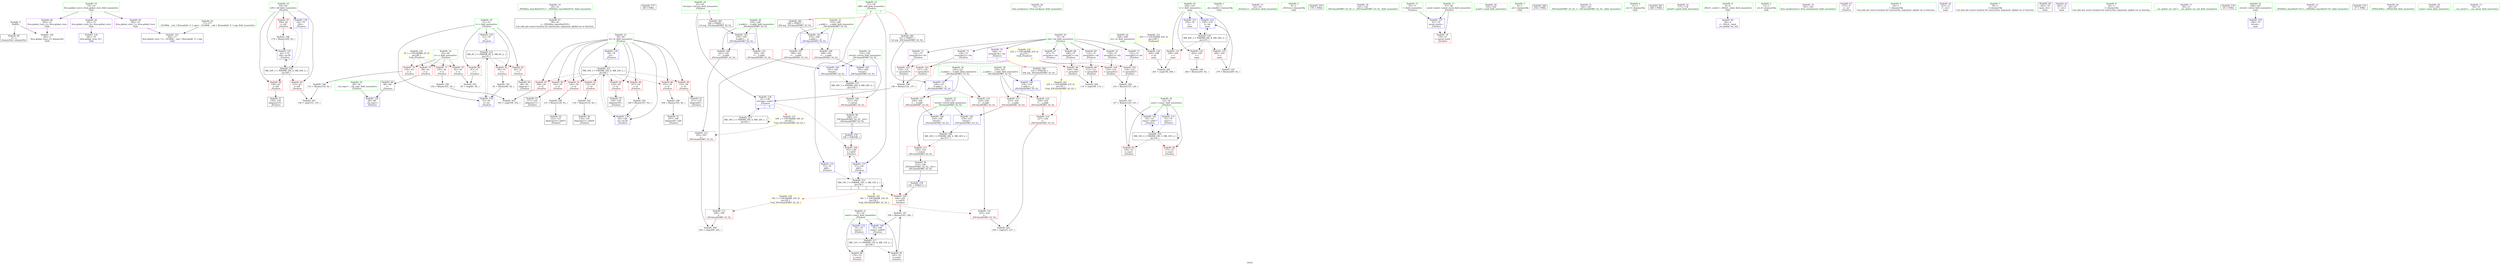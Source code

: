 digraph "SVFG" {
	label="SVFG";

	Node0x55bfd75e0240 [shape=record,color=grey,label="{NodeID: 0\nNullPtr}"];
	Node0x55bfd75e0240 -> Node0x55bfd75fdb10[style=solid];
	Node0x55bfd75e0240 -> Node0x55bfd7603d80[style=solid];
	Node0x55bfd75fe5f0 [shape=record,color=red,label="{NodeID: 97\n169\<--63\n\<--i28\n_Z5solvev\n}"];
	Node0x55bfd75fe5f0 -> Node0x55bfd7601e80[style=solid];
	Node0x55bfd75fa360 [shape=record,color=green,label="{NodeID: 14\n29\<--35\n_ZNSt8ios_base4InitD1Ev\<--_ZNSt8ios_base4InitD1Ev_field_insensitive\n}"];
	Node0x55bfd75fa360 -> Node0x55bfd75fdc10[style=solid];
	Node0x55bfd76248b0 [shape=record,color=black,label="{NodeID: 277\n88 = PHI()\n}"];
	Node0x55bfd7601880 [shape=record,color=grey,label="{NodeID: 194\n155 = Binary(154, 92, )\n}"];
	Node0x55bfd7601880 -> Node0x55bfd7609f90[style=solid];
	Node0x55bfd75fe130 [shape=record,color=red,label="{NodeID: 111\n200\<--199\n\<--\n_ZSt3maxIiERKT_S2_S2_\n}"];
	Node0x55bfd75fe130 -> Node0x55bfd760a110[style=solid];
	Node0x55bfd75fcaf0 [shape=record,color=green,label="{NodeID: 28\n72\<--73\nllvm.stacksave\<--llvm.stacksave_field_insensitive\n}"];
	Node0x55bfd760a110 [shape=record,color=grey,label="{NodeID: 208\n203 = cmp(200, 202, )\n}"];
	Node0x55bfd7603c80 [shape=record,color=blue,label="{NodeID: 125\n282\<--17\nllvm.global_ctors_1\<--_GLOBAL__sub_I_Burunduk1_0_1.cpp\nGlob }"];
	Node0x55bfd75fd770 [shape=record,color=green,label="{NodeID: 42\n248\<--249\ntn\<--tn_field_insensitive\nmain\n}"];
	Node0x55bfd75fd770 -> Node0x55bfd7603870[style=solid];
	Node0x55bfd7604840 [shape=record,color=blue,label="{NodeID: 139\n63\<--79\ni28\<--\n_Z5solvev\n}"];
	Node0x55bfd7604840 -> Node0x55bfd7613be0[style=dashed];
	Node0x55bfd75ff3b0 [shape=record,color=black,label="{NodeID: 56\n135\<--134\nidxprom21\<--add20\n_Z5solvev\n}"];
	Node0x55bfd7616ea0 [shape=record,color=yellow,style=double,label="{NodeID: 236\n14V_1 = ENCHI(MR_14V_0)\npts\{58 \}\nFun[_ZSt3maxIiERKT_S2_S2_]}"];
	Node0x55bfd7616ea0 -> Node0x55bfd75fe130[style=dashed];
	Node0x55bfd75fffa0 [shape=record,color=purple,label="{NodeID: 70\n118\<--75\narrayidx12\<--vla\n_Z5solvev\n}"];
	Node0x55bfd75fffa0 -> Node0x55bfd75fe860[style=solid];
	Node0x55bfd7600b00 [shape=record,color=red,label="{NodeID: 84\n173\<--53\n\<--sum1\n_Z5solvev\n}"];
	Node0x55bfd75ee1b0 [shape=record,color=green,label="{NodeID: 1\n7\<--1\n__dso_handle\<--dummyObj\nGlob }"];
	Node0x55bfd75fe6c0 [shape=record,color=red,label="{NodeID: 98\n109\<--108\n\<--arrayidx7\n_Z5solvev\n}"];
	Node0x55bfd75fe6c0 -> Node0x55bfd7609b10[style=solid];
	Node0x55bfd75fc130 [shape=record,color=green,label="{NodeID: 15\n42\<--43\n_Z5solvev\<--_Z5solvev_field_insensitive\n}"];
	Node0x55bfd7624980 [shape=record,color=black,label="{NodeID: 278\n140 = PHI(188, )\n}"];
	Node0x55bfd7624980 -> Node0x55bfd75feba0[style=solid];
	Node0x55bfd7601a00 [shape=record,color=grey,label="{NodeID: 195\n270 = Binary(269, 92, )\n}"];
	Node0x55bfd7601a00 -> Node0x55bfd76052d0[style=solid];
	Node0x55bfd75fe200 [shape=record,color=red,label="{NodeID: 112\n202\<--201\n\<--\n_ZSt3maxIiERKT_S2_S2_\n}"];
	Node0x55bfd75fe200 -> Node0x55bfd760a110[style=solid];
	Node0x55bfd75fcbf0 [shape=record,color=green,label="{NodeID: 29\n75\<--76\nvla\<--vla_field_insensitive\n_Z5solvev\n}"];
	Node0x55bfd75fcbf0 -> Node0x55bfd75ffd30[style=solid];
	Node0x55bfd75fcbf0 -> Node0x55bfd75ffe00[style=solid];
	Node0x55bfd75fcbf0 -> Node0x55bfd75ffed0[style=solid];
	Node0x55bfd75fcbf0 -> Node0x55bfd75fffa0[style=solid];
	Node0x55bfd75fcbf0 -> Node0x55bfd7600070[style=solid];
	Node0x55bfd75fcbf0 -> Node0x55bfd7600140[style=solid];
	Node0x55bfd75fcbf0 -> Node0x55bfd7600210[style=solid];
	Node0x55bfd75fcbf0 -> Node0x55bfd76002e0[style=solid];
	Node0x55bfd7610ee0 [shape=record,color=black,label="{NodeID: 209\nMR_34V_3 = PHI(MR_34V_4, MR_34V_2, )\npts\{217 \}\n}"];
	Node0x55bfd7610ee0 -> Node0x55bfd75fe2d0[style=dashed];
	Node0x55bfd7603d80 [shape=record,color=blue, style = dotted,label="{NodeID: 126\n283\<--3\nllvm.global_ctors_2\<--dummyVal\nGlob }"];
	Node0x55bfd75fd840 [shape=record,color=green,label="{NodeID: 43\n250\<--251\nt\<--t_field_insensitive\nmain\n}"];
	Node0x55bfd75fd840 -> Node0x55bfd7603940[style=solid];
	Node0x55bfd75fd840 -> Node0x55bfd7603a10[style=solid];
	Node0x55bfd75fd840 -> Node0x55bfd7603ae0[style=solid];
	Node0x55bfd75fd840 -> Node0x55bfd7605200[style=solid];
	Node0x55bfd75fd840 -> Node0x55bfd76052d0[style=solid];
	Node0x55bfd7615b00 [shape=record,color=yellow,style=double,label="{NodeID: 223\n42V_1 = ENCHI(MR_42V_0)\npts\{249 \}\nFun[main]}"];
	Node0x55bfd7615b00 -> Node0x55bfd7603870[style=dashed];
	Node0x55bfd7604910 [shape=record,color=blue,label="{NodeID: 140\n55\<--166\nsum2\<--add36\n_Z5solvev\n}"];
	Node0x55bfd7604910 -> Node0x55bfd76136e0[style=dashed];
	Node0x55bfd75ff480 [shape=record,color=black,label="{NodeID: 57\n159\<--158\nidxprom33\<--\n_Z5solvev\n}"];
	Node0x55bfd7616fb0 [shape=record,color=yellow,style=double,label="{NodeID: 237\n18V_1 = ENCHI(MR_18V_0)\npts\{62 \}\nFun[_ZSt3maxIiERKT_S2_S2_]}"];
	Node0x55bfd7616fb0 -> Node0x55bfd75fe200[style=dashed];
	Node0x55bfd7600070 [shape=record,color=purple,label="{NodeID: 71\n123\<--75\narrayidx15\<--vla\n_Z5solvev\n}"];
	Node0x55bfd7600070 -> Node0x55bfd75fe930[style=solid];
	Node0x55bfd7600bd0 [shape=record,color=red,label="{NodeID: 85\n165\<--55\n\<--sum2\n_Z5solvev\n}"];
	Node0x55bfd7600bd0 -> Node0x55bfd7601d00[style=solid];
	Node0x55bfd75ee240 [shape=record,color=green,label="{NodeID: 2\n8\<--1\n_ZSt3cin\<--dummyObj\nGlob }"];
	Node0x55bfd75fe790 [shape=record,color=red,label="{NodeID: 99\n113\<--112\n\<--arrayidx9\n_Z5solvev\n}"];
	Node0x55bfd75fe790 -> Node0x55bfd7609b10[style=solid];
	Node0x55bfd75fc1c0 [shape=record,color=green,label="{NodeID: 16\n45\<--46\nn\<--n_field_insensitive\n_Z5solvev\n}"];
	Node0x55bfd75fc1c0 -> Node0x55bfd76003b0[style=solid];
	Node0x55bfd75fc1c0 -> Node0x55bfd7600480[style=solid];
	Node0x55bfd75fc1c0 -> Node0x55bfd7600550[style=solid];
	Node0x55bfd75fc1c0 -> Node0x55bfd7600620[style=solid];
	Node0x55bfd7624ab0 [shape=record,color=black,label="{NodeID: 279\n176 = PHI()\n}"];
	Node0x55bfd7601b80 [shape=record,color=grey,label="{NodeID: 196\n138 = Binary(132, 137, )\n}"];
	Node0x55bfd7601b80 -> Node0x55bfd76045d0[style=solid];
	Node0x55bfd75fe2d0 [shape=record,color=red,label="{NodeID: 113\n236\<--216\n\<--retval\n_ZSt3minIiERKT_S2_S2_\n}"];
	Node0x55bfd75fe2d0 -> Node0x55bfd75ff620[style=solid];
	Node0x55bfd75fccc0 [shape=record,color=green,label="{NodeID: 30\n141\<--142\n_ZSt3maxIiERKT_S2_S2_\<--_ZSt3maxIiERKT_S2_S2__field_insensitive\n}"];
	Node0x55bfd76113e0 [shape=record,color=black,label="{NodeID: 210\nMR_10V_3 = PHI(MR_10V_5, MR_10V_2, )\npts\{54 \}\n}"];
	Node0x55bfd76113e0 -> Node0x55bfd7600a30[style=dashed];
	Node0x55bfd76113e0 -> Node0x55bfd7600b00[style=dashed];
	Node0x55bfd76113e0 -> Node0x55bfd7604500[style=dashed];
	Node0x55bfd76113e0 -> Node0x55bfd76113e0[style=dashed];
	Node0x55bfd7603e80 [shape=record,color=blue,label="{NodeID: 127\n47\<--70\nsaved_stack\<--\n_Z5solvev\n}"];
	Node0x55bfd7603e80 -> Node0x55bfd76006f0[style=dashed];
	Node0x55bfd75fd910 [shape=record,color=green,label="{NodeID: 44\n255\<--256\nscanf\<--scanf_field_insensitive\n}"];
	Node0x55bfd76049e0 [shape=record,color=blue,label="{NodeID: 141\n63\<--170\ni28\<--inc38\n_Z5solvev\n}"];
	Node0x55bfd76049e0 -> Node0x55bfd7613be0[style=dashed];
	Node0x55bfd75ff550 [shape=record,color=black,label="{NodeID: 58\n188\<--211\n_ZSt3maxIiERKT_S2_S2__ret\<--\n_ZSt3maxIiERKT_S2_S2_\n|{<s0>6}}"];
	Node0x55bfd75ff550:s0 -> Node0x55bfd7624980[style=solid,color=blue];
	Node0x55bfd7600140 [shape=record,color=purple,label="{NodeID: 72\n131\<--75\narrayidx19\<--vla\n_Z5solvev\n}"];
	Node0x55bfd7600140 -> Node0x55bfd75fea00[style=solid];
	Node0x55bfd7600ca0 [shape=record,color=red,label="{NodeID: 86\n174\<--55\n\<--sum2\n_Z5solvev\n}"];
	Node0x55bfd75f9c00 [shape=record,color=green,label="{NodeID: 3\n9\<--1\n.str\<--dummyObj\nGlob }"];
	Node0x55bfd75fe860 [shape=record,color=red,label="{NodeID: 100\n119\<--118\n\<--arrayidx12\n_Z5solvev\n}"];
	Node0x55bfd75fe860 -> Node0x55bfd7602180[style=solid];
	Node0x55bfd75fc250 [shape=record,color=green,label="{NodeID: 17\n47\<--48\nsaved_stack\<--saved_stack_field_insensitive\n_Z5solvev\n}"];
	Node0x55bfd75fc250 -> Node0x55bfd76006f0[style=solid];
	Node0x55bfd75fc250 -> Node0x55bfd7603e80[style=solid];
	Node0x55bfd7624b80 [shape=record,color=black,label="{NodeID: 280\n254 = PHI()\n}"];
	Node0x55bfd7601d00 [shape=record,color=grey,label="{NodeID: 197\n166 = Binary(165, 164, )\n}"];
	Node0x55bfd7601d00 -> Node0x55bfd7604910[style=solid];
	Node0x55bfd75fe3a0 [shape=record,color=red,label="{NodeID: 114\n226\<--218\n\<--__a.addr\n_ZSt3minIiERKT_S2_S2_\n}"];
	Node0x55bfd75fe3a0 -> Node0x55bfd76037a0[style=solid];
	Node0x55bfd75fcdc0 [shape=record,color=green,label="{NodeID: 31\n162\<--163\n_ZSt3minIiERKT_S2_S2_\<--_ZSt3minIiERKT_S2_S2__field_insensitive\n}"];
	Node0x55bfd76118e0 [shape=record,color=black,label="{NodeID: 211\nMR_14V_3 = PHI(MR_14V_5, MR_14V_2, )\npts\{58 \}\n|{|<s4>6|<s5>7}}"];
	Node0x55bfd76118e0 -> Node0x55bfd75feba0[style=dashed];
	Node0x55bfd76118e0 -> Node0x55bfd75fec70[style=dashed];
	Node0x55bfd76118e0 -> Node0x55bfd76046a0[style=dashed];
	Node0x55bfd76118e0 -> Node0x55bfd76118e0[style=dashed];
	Node0x55bfd76118e0:s4 -> Node0x55bfd7616ea0[style=dashed,color=red];
	Node0x55bfd76118e0:s5 -> Node0x55bfd7617330[style=dashed,color=red];
	Node0x55bfd7603f50 [shape=record,color=blue,label="{NodeID: 128\n49\<--69\n__vla_expr\<--\n_Z5solvev\n}"];
	Node0x55bfd75fda10 [shape=record,color=green,label="{NodeID: 45\n17\<--277\n_GLOBAL__sub_I_Burunduk1_0_1.cpp\<--_GLOBAL__sub_I_Burunduk1_0_1.cpp_field_insensitive\n}"];
	Node0x55bfd75fda10 -> Node0x55bfd7603c80[style=solid];
	Node0x55bfd7615cc0 [shape=record,color=yellow,style=double,label="{NodeID: 225\n2V_1 = ENCHI(MR_2V_0)\npts\{46 \}\nFun[_Z5solvev]}"];
	Node0x55bfd7615cc0 -> Node0x55bfd76003b0[style=dashed];
	Node0x55bfd7615cc0 -> Node0x55bfd7600480[style=dashed];
	Node0x55bfd7615cc0 -> Node0x55bfd7600550[style=dashed];
	Node0x55bfd7615cc0 -> Node0x55bfd7600620[style=dashed];
	Node0x55bfd7604ab0 [shape=record,color=blue,label="{NodeID: 142\n193\<--189\n__a.addr\<--__a\n_ZSt3maxIiERKT_S2_S2_\n}"];
	Node0x55bfd7604ab0 -> Node0x55bfd75fddf0[style=dashed];
	Node0x55bfd7604ab0 -> Node0x55bfd75fdec0[style=dashed];
	Node0x55bfd75ff620 [shape=record,color=black,label="{NodeID: 59\n213\<--236\n_ZSt3minIiERKT_S2_S2__ret\<--\n_ZSt3minIiERKT_S2_S2_\n|{<s0>7}}"];
	Node0x55bfd75ff620:s0 -> Node0x55bfd76246c0[style=solid,color=blue];
	Node0x55bfd7600210 [shape=record,color=purple,label="{NodeID: 73\n136\<--75\narrayidx22\<--vla\n_Z5solvev\n}"];
	Node0x55bfd7600210 -> Node0x55bfd75fead0[style=solid];
	Node0x55bfd7600d70 [shape=record,color=red,label="{NodeID: 87\n100\<--59\n\<--i2\n_Z5solvev\n}"];
	Node0x55bfd7600d70 -> Node0x55bfd7609850[style=solid];
	Node0x55bfd75f9c90 [shape=record,color=green,label="{NodeID: 4\n11\<--1\n.str.1\<--dummyObj\nGlob }"];
	Node0x55bfd75fe930 [shape=record,color=red,label="{NodeID: 101\n124\<--123\n\<--arrayidx15\n_Z5solvev\n}"];
	Node0x55bfd75fe930 -> Node0x55bfd7602180[style=solid];
	Node0x55bfd75fc2e0 [shape=record,color=green,label="{NodeID: 18\n49\<--50\n__vla_expr\<--__vla_expr_field_insensitive\n_Z5solvev\n}"];
	Node0x55bfd75fc2e0 -> Node0x55bfd7603f50[style=solid];
	Node0x55bfd7624c50 [shape=record,color=black,label="{NodeID: 281\n266 = PHI()\n}"];
	Node0x55bfd7601e80 [shape=record,color=grey,label="{NodeID: 198\n170 = Binary(169, 92, )\n}"];
	Node0x55bfd7601e80 -> Node0x55bfd76049e0[style=solid];
	Node0x55bfd76034e0 [shape=record,color=red,label="{NodeID: 115\n233\<--218\n\<--__a.addr\n_ZSt3minIiERKT_S2_S2_\n}"];
	Node0x55bfd76034e0 -> Node0x55bfd7605060[style=solid];
	Node0x55bfd75fcec0 [shape=record,color=green,label="{NodeID: 32\n177\<--178\nprintf\<--printf_field_insensitive\n}"];
	Node0x55bfd7611de0 [shape=record,color=black,label="{NodeID: 212\nMR_16V_3 = PHI(MR_16V_4, MR_16V_2, )\npts\{60 \}\n}"];
	Node0x55bfd7611de0 -> Node0x55bfd7600d70[style=dashed];
	Node0x55bfd7611de0 -> Node0x55bfd7600e40[style=dashed];
	Node0x55bfd7611de0 -> Node0x55bfd7600f10[style=dashed];
	Node0x55bfd7611de0 -> Node0x55bfd7600fe0[style=dashed];
	Node0x55bfd7611de0 -> Node0x55bfd76010b0[style=dashed];
	Node0x55bfd7611de0 -> Node0x55bfd7601180[style=dashed];
	Node0x55bfd7611de0 -> Node0x55bfd7601250[style=dashed];
	Node0x55bfd7611de0 -> Node0x55bfd7601320[style=dashed];
	Node0x55bfd7611de0 -> Node0x55bfd7604770[style=dashed];
	Node0x55bfd7604020 [shape=record,color=blue,label="{NodeID: 129\n51\<--79\ni\<--\n_Z5solvev\n}"];
	Node0x55bfd7604020 -> Node0x55bfd76127e0[style=dashed];
	Node0x55bfd75fdb10 [shape=record,color=black,label="{NodeID: 46\n2\<--3\ndummyVal\<--dummyVal\n}"];
	Node0x55bfd7604b80 [shape=record,color=blue,label="{NodeID: 143\n195\<--190\n__b.addr\<--__b\n_ZSt3maxIiERKT_S2_S2_\n}"];
	Node0x55bfd7604b80 -> Node0x55bfd75fdf90[style=dashed];
	Node0x55bfd7604b80 -> Node0x55bfd75fe060[style=dashed];
	Node0x55bfd75ff6f0 [shape=record,color=purple,label="{NodeID: 60\n26\<--4\n\<--_ZStL8__ioinit\n__cxx_global_var_init\n}"];
	Node0x55bfd76002e0 [shape=record,color=purple,label="{NodeID: 74\n160\<--75\narrayidx34\<--vla\n_Z5solvev\n|{<s0>7}}"];
	Node0x55bfd76002e0:s0 -> Node0x55bfd7625030[style=solid,color=red];
	Node0x55bfd7600e40 [shape=record,color=red,label="{NodeID: 88\n105\<--59\n\<--i2\n_Z5solvev\n}"];
	Node0x55bfd7600e40 -> Node0x55bfd7607480[style=solid];
	Node0x55bfd75f9d20 [shape=record,color=green,label="{NodeID: 5\n13\<--1\n.str.2\<--dummyObj\nGlob }"];
	Node0x55bfd75fea00 [shape=record,color=red,label="{NodeID: 102\n132\<--131\n\<--arrayidx19\n_Z5solvev\n}"];
	Node0x55bfd75fea00 -> Node0x55bfd7601b80[style=solid];
	Node0x55bfd75fc370 [shape=record,color=green,label="{NodeID: 19\n51\<--52\ni\<--i_field_insensitive\n_Z5solvev\n}"];
	Node0x55bfd75fc370 -> Node0x55bfd76007c0[style=solid];
	Node0x55bfd75fc370 -> Node0x55bfd7600890[style=solid];
	Node0x55bfd75fc370 -> Node0x55bfd7600960[style=solid];
	Node0x55bfd75fc370 -> Node0x55bfd7604020[style=solid];
	Node0x55bfd75fc370 -> Node0x55bfd76040f0[style=solid];
	Node0x55bfd7624d20 [shape=record,color=black,label="{NodeID: 282\n189 = PHI(57, )\n0th arg _ZSt3maxIiERKT_S2_S2_ }"];
	Node0x55bfd7624d20 -> Node0x55bfd7604ab0[style=solid];
	Node0x55bfd7602000 [shape=record,color=grey,label="{NodeID: 199\n264 = Binary(263, 92, )\n}"];
	Node0x55bfd7603570 [shape=record,color=red,label="{NodeID: 116\n224\<--220\n\<--__b.addr\n_ZSt3minIiERKT_S2_S2_\n}"];
	Node0x55bfd7603570 -> Node0x55bfd76036d0[style=solid];
	Node0x55bfd75fcfc0 [shape=record,color=green,label="{NodeID: 33\n181\<--182\nllvm.stackrestore\<--llvm.stackrestore_field_insensitive\n}"];
	Node0x55bfd76122e0 [shape=record,color=black,label="{NodeID: 213\nMR_18V_2 = PHI(MR_18V_4, MR_18V_1, )\npts\{62 \}\n}"];
	Node0x55bfd76122e0 -> Node0x55bfd76045d0[style=dashed];
	Node0x55bfd76122e0 -> Node0x55bfd76122e0[style=dashed];
	Node0x55bfd76040f0 [shape=record,color=blue,label="{NodeID: 130\n51\<--91\ni\<--inc\n_Z5solvev\n}"];
	Node0x55bfd76040f0 -> Node0x55bfd76127e0[style=dashed];
	Node0x55bfd75fdc10 [shape=record,color=black,label="{NodeID: 47\n28\<--29\n\<--_ZNSt8ios_base4InitD1Ev\nCan only get source location for instruction, argument, global var or function.}"];
	Node0x55bfd7604c50 [shape=record,color=blue,label="{NodeID: 144\n191\<--205\nretval\<--\n_ZSt3maxIiERKT_S2_S2_\n}"];
	Node0x55bfd7604c50 -> Node0x55bfd7612ce0[style=dashed];
	Node0x55bfd75ff7c0 [shape=record,color=purple,label="{NodeID: 61\n175\<--9\n\<--.str\n_Z5solvev\n}"];
	Node0x55bfd7617330 [shape=record,color=yellow,style=double,label="{NodeID: 241\n14V_1 = ENCHI(MR_14V_0)\npts\{58 \}\nFun[_ZSt3minIiERKT_S2_S2_]}"];
	Node0x55bfd7617330 -> Node0x55bfd76036d0[style=dashed];
	Node0x55bfd76003b0 [shape=record,color=red,label="{NodeID: 75\n68\<--45\n\<--n\n_Z5solvev\n}"];
	Node0x55bfd76003b0 -> Node0x55bfd75fed30[style=solid];
	Node0x55bfd7600f10 [shape=record,color=red,label="{NodeID: 89\n110\<--59\n\<--i2\n_Z5solvev\n}"];
	Node0x55bfd7600f10 -> Node0x55bfd75ff070[style=solid];
	Node0x55bfd75f9db0 [shape=record,color=green,label="{NodeID: 6\n16\<--1\n\<--dummyObj\nCan only get source location for instruction, argument, global var or function.}"];
	Node0x55bfd75fead0 [shape=record,color=red,label="{NodeID: 103\n137\<--136\n\<--arrayidx22\n_Z5solvev\n}"];
	Node0x55bfd75fead0 -> Node0x55bfd7601b80[style=solid];
	Node0x55bfd75fc440 [shape=record,color=green,label="{NodeID: 20\n53\<--54\nsum1\<--sum1_field_insensitive\n_Z5solvev\n}"];
	Node0x55bfd75fc440 -> Node0x55bfd7600a30[style=solid];
	Node0x55bfd75fc440 -> Node0x55bfd7600b00[style=solid];
	Node0x55bfd75fc440 -> Node0x55bfd76041c0[style=solid];
	Node0x55bfd75fc440 -> Node0x55bfd7604500[style=solid];
	Node0x55bfd7624ef0 [shape=record,color=black,label="{NodeID: 283\n190 = PHI(61, )\n1st arg _ZSt3maxIiERKT_S2_S2_ }"];
	Node0x55bfd7624ef0 -> Node0x55bfd7604b80[style=solid];
	Node0x55bfd7602180 [shape=record,color=grey,label="{NodeID: 200\n125 = Binary(119, 124, )\n}"];
	Node0x55bfd7602180 -> Node0x55bfd7601700[style=solid];
	Node0x55bfd7603600 [shape=record,color=red,label="{NodeID: 117\n230\<--220\n\<--__b.addr\n_ZSt3minIiERKT_S2_S2_\n}"];
	Node0x55bfd7603600 -> Node0x55bfd7604f90[style=solid];
	Node0x55bfd75fd0c0 [shape=record,color=green,label="{NodeID: 34\n191\<--192\nretval\<--retval_field_insensitive\n_ZSt3maxIiERKT_S2_S2_\n}"];
	Node0x55bfd75fd0c0 -> Node0x55bfd75fdd20[style=solid];
	Node0x55bfd75fd0c0 -> Node0x55bfd7604c50[style=solid];
	Node0x55bfd75fd0c0 -> Node0x55bfd7604d20[style=solid];
	Node0x55bfd76127e0 [shape=record,color=black,label="{NodeID: 214\nMR_8V_3 = PHI(MR_8V_4, MR_8V_2, )\npts\{52 \}\n}"];
	Node0x55bfd76127e0 -> Node0x55bfd76007c0[style=dashed];
	Node0x55bfd76127e0 -> Node0x55bfd7600890[style=dashed];
	Node0x55bfd76127e0 -> Node0x55bfd7600960[style=dashed];
	Node0x55bfd76127e0 -> Node0x55bfd76040f0[style=dashed];
	Node0x55bfd76041c0 [shape=record,color=blue,label="{NodeID: 131\n53\<--79\nsum1\<--\n_Z5solvev\n}"];
	Node0x55bfd76041c0 -> Node0x55bfd76113e0[style=dashed];
	Node0x55bfd75fed30 [shape=record,color=black,label="{NodeID: 48\n69\<--68\n\<--\n_Z5solvev\n}"];
	Node0x55bfd75fed30 -> Node0x55bfd7603f50[style=solid];
	Node0x55bfd7604d20 [shape=record,color=blue,label="{NodeID: 145\n191\<--208\nretval\<--\n_ZSt3maxIiERKT_S2_S2_\n}"];
	Node0x55bfd7604d20 -> Node0x55bfd7612ce0[style=dashed];
	Node0x55bfd75ff890 [shape=record,color=purple,label="{NodeID: 62\n253\<--11\n\<--.str.1\nmain\n}"];
	Node0x55bfd7617440 [shape=record,color=yellow,style=double,label="{NodeID: 242\n22V_1 = ENCHI(MR_22V_0)\npts\{76 \}\nFun[_ZSt3minIiERKT_S2_S2_]}"];
	Node0x55bfd7617440 -> Node0x55bfd76037a0[style=dashed];
	Node0x55bfd7600480 [shape=record,color=red,label="{NodeID: 76\n82\<--45\n\<--n\n_Z5solvev\n}"];
	Node0x55bfd7600480 -> Node0x55bfd7609990[style=solid];
	Node0x55bfd7600fe0 [shape=record,color=red,label="{NodeID: 90\n116\<--59\n\<--i2\n_Z5solvev\n}"];
	Node0x55bfd7600fe0 -> Node0x55bfd75ff140[style=solid];
	Node0x55bfd75f9e40 [shape=record,color=green,label="{NodeID: 7\n79\<--1\n\<--dummyObj\nCan only get source location for instruction, argument, global var or function.}"];
	Node0x55bfd75feba0 [shape=record,color=red,label="{NodeID: 104\n143\<--140\n\<--call24\n_Z5solvev\n}"];
	Node0x55bfd75feba0 -> Node0x55bfd76046a0[style=solid];
	Node0x55bfd75fc510 [shape=record,color=green,label="{NodeID: 21\n55\<--56\nsum2\<--sum2_field_insensitive\n_Z5solvev\n}"];
	Node0x55bfd75fc510 -> Node0x55bfd7600bd0[style=solid];
	Node0x55bfd75fc510 -> Node0x55bfd7600ca0[style=solid];
	Node0x55bfd75fc510 -> Node0x55bfd7604290[style=solid];
	Node0x55bfd75fc510 -> Node0x55bfd7604910[style=solid];
	Node0x55bfd7625030 [shape=record,color=black,label="{NodeID: 284\n214 = PHI(160, )\n0th arg _ZSt3minIiERKT_S2_S2_ }"];
	Node0x55bfd7625030 -> Node0x55bfd7604df0[style=solid];
	Node0x55bfd7602300 [shape=record,color=grey,label="{NodeID: 201\n148 = Binary(147, 92, )\n}"];
	Node0x55bfd7602300 -> Node0x55bfd7604770[style=solid];
	Node0x55bfd76036d0 [shape=record,color=red,label="{NodeID: 118\n225\<--224\n\<--\n_ZSt3minIiERKT_S2_S2_\n}"];
	Node0x55bfd76036d0 -> Node0x55bfd7609c90[style=solid];
	Node0x55bfd75fd190 [shape=record,color=green,label="{NodeID: 35\n193\<--194\n__a.addr\<--__a.addr_field_insensitive\n_ZSt3maxIiERKT_S2_S2_\n}"];
	Node0x55bfd75fd190 -> Node0x55bfd75fddf0[style=solid];
	Node0x55bfd75fd190 -> Node0x55bfd75fdec0[style=solid];
	Node0x55bfd75fd190 -> Node0x55bfd7604ab0[style=solid];
	Node0x55bfd7612ce0 [shape=record,color=black,label="{NodeID: 215\nMR_26V_3 = PHI(MR_26V_4, MR_26V_2, )\npts\{192 \}\n}"];
	Node0x55bfd7612ce0 -> Node0x55bfd75fdd20[style=dashed];
	Node0x55bfd7604290 [shape=record,color=blue,label="{NodeID: 132\n55\<--79\nsum2\<--\n_Z5solvev\n}"];
	Node0x55bfd7604290 -> Node0x55bfd76136e0[style=dashed];
	Node0x55bfd75fee00 [shape=record,color=black,label="{NodeID: 49\n245\<--79\nmain_ret\<--\nmain\n}"];
	Node0x55bfd7604df0 [shape=record,color=blue,label="{NodeID: 146\n218\<--214\n__a.addr\<--__a\n_ZSt3minIiERKT_S2_S2_\n}"];
	Node0x55bfd7604df0 -> Node0x55bfd75fe3a0[style=dashed];
	Node0x55bfd7604df0 -> Node0x55bfd76034e0[style=dashed];
	Node0x55bfd75ff960 [shape=record,color=purple,label="{NodeID: 63\n265\<--13\n\<--.str.2\nmain\n}"];
	Node0x55bfd7600550 [shape=record,color=red,label="{NodeID: 77\n101\<--45\n\<--n\n_Z5solvev\n}"];
	Node0x55bfd7600550 -> Node0x55bfd7607600[style=solid];
	Node0x55bfd76010b0 [shape=record,color=red,label="{NodeID: 91\n120\<--59\n\<--i2\n_Z5solvev\n}"];
	Node0x55bfd76010b0 -> Node0x55bfd7607300[style=solid];
	Node0x55bfd75f9ed0 [shape=record,color=green,label="{NodeID: 8\n92\<--1\n\<--dummyObj\nCan only get source location for instruction, argument, global var or function.}"];
	Node0x55bfd7607300 [shape=record,color=grey,label="{NodeID: 188\n121 = Binary(120, 92, )\n}"];
	Node0x55bfd7607300 -> Node0x55bfd75ff210[style=solid];
	Node0x55bfd75fec70 [shape=record,color=red,label="{NodeID: 105\n164\<--161\n\<--call35\n_Z5solvev\n}"];
	Node0x55bfd75fec70 -> Node0x55bfd7601d00[style=solid];
	Node0x55bfd75fc5e0 [shape=record,color=green,label="{NodeID: 22\n57\<--58\ndiff\<--diff_field_insensitive\n_Z5solvev\n|{|<s2>6|<s3>7}}"];
	Node0x55bfd75fc5e0 -> Node0x55bfd7604360[style=solid];
	Node0x55bfd75fc5e0 -> Node0x55bfd76046a0[style=solid];
	Node0x55bfd75fc5e0:s2 -> Node0x55bfd7624d20[style=solid,color=red];
	Node0x55bfd75fc5e0:s3 -> Node0x55bfd7625170[style=solid,color=red];
	Node0x55bfd7625170 [shape=record,color=black,label="{NodeID: 285\n215 = PHI(57, )\n1st arg _ZSt3minIiERKT_S2_S2_ }"];
	Node0x55bfd7625170 -> Node0x55bfd7604ec0[style=solid];
	Node0x55bfd7609850 [shape=record,color=grey,label="{NodeID: 202\n103 = cmp(100, 102, )\n}"];
	Node0x55bfd76037a0 [shape=record,color=red,label="{NodeID: 119\n227\<--226\n\<--\n_ZSt3minIiERKT_S2_S2_\n}"];
	Node0x55bfd76037a0 -> Node0x55bfd7609c90[style=solid];
	Node0x55bfd75fd260 [shape=record,color=green,label="{NodeID: 36\n195\<--196\n__b.addr\<--__b.addr_field_insensitive\n_ZSt3maxIiERKT_S2_S2_\n}"];
	Node0x55bfd75fd260 -> Node0x55bfd75fdf90[style=solid];
	Node0x55bfd75fd260 -> Node0x55bfd75fe060[style=solid];
	Node0x55bfd75fd260 -> Node0x55bfd7604b80[style=solid];
	Node0x55bfd76131e0 [shape=record,color=black,label="{NodeID: 216\nMR_44V_3 = PHI(MR_44V_4, MR_44V_2, )\npts\{251 \}\n}"];
	Node0x55bfd76131e0 -> Node0x55bfd7603940[style=dashed];
	Node0x55bfd76131e0 -> Node0x55bfd7603a10[style=dashed];
	Node0x55bfd76131e0 -> Node0x55bfd7603ae0[style=dashed];
	Node0x55bfd76131e0 -> Node0x55bfd76052d0[style=dashed];
	Node0x55bfd7604360 [shape=record,color=blue,label="{NodeID: 133\n57\<--79\ndiff\<--\n_Z5solvev\n}"];
	Node0x55bfd7604360 -> Node0x55bfd76118e0[style=dashed];
	Node0x55bfd75feed0 [shape=record,color=black,label="{NodeID: 50\n86\<--85\nidxprom\<--\n_Z5solvev\n}"];
	Node0x55bfd7604ec0 [shape=record,color=blue,label="{NodeID: 147\n220\<--215\n__b.addr\<--__b\n_ZSt3minIiERKT_S2_S2_\n}"];
	Node0x55bfd7604ec0 -> Node0x55bfd7603570[style=dashed];
	Node0x55bfd7604ec0 -> Node0x55bfd7603600[style=dashed];
	Node0x55bfd75ffa30 [shape=record,color=purple,label="{NodeID: 64\n281\<--15\nllvm.global_ctors_0\<--llvm.global_ctors\nGlob }"];
	Node0x55bfd75ffa30 -> Node0x55bfd7603bb0[style=solid];
	Node0x55bfd7600620 [shape=record,color=red,label="{NodeID: 78\n154\<--45\n\<--n\n_Z5solvev\n}"];
	Node0x55bfd7600620 -> Node0x55bfd7601880[style=solid];
	Node0x55bfd7601180 [shape=record,color=red,label="{NodeID: 92\n129\<--59\n\<--i2\n_Z5solvev\n}"];
	Node0x55bfd7601180 -> Node0x55bfd75ff2e0[style=solid];
	Node0x55bfd75f9f60 [shape=record,color=green,label="{NodeID: 9\n4\<--6\n_ZStL8__ioinit\<--_ZStL8__ioinit_field_insensitive\nGlob }"];
	Node0x55bfd75f9f60 -> Node0x55bfd75ff6f0[style=solid];
	Node0x55bfd7607480 [shape=record,color=grey,label="{NodeID: 189\n106 = Binary(105, 92, )\n}"];
	Node0x55bfd7607480 -> Node0x55bfd75fefa0[style=solid];
	Node0x55bfd75fdd20 [shape=record,color=red,label="{NodeID: 106\n211\<--191\n\<--retval\n_ZSt3maxIiERKT_S2_S2_\n}"];
	Node0x55bfd75fdd20 -> Node0x55bfd75ff550[style=solid];
	Node0x55bfd75fc6b0 [shape=record,color=green,label="{NodeID: 23\n59\<--60\ni2\<--i2_field_insensitive\n_Z5solvev\n}"];
	Node0x55bfd75fc6b0 -> Node0x55bfd7600d70[style=solid];
	Node0x55bfd75fc6b0 -> Node0x55bfd7600e40[style=solid];
	Node0x55bfd75fc6b0 -> Node0x55bfd7600f10[style=solid];
	Node0x55bfd75fc6b0 -> Node0x55bfd7600fe0[style=solid];
	Node0x55bfd75fc6b0 -> Node0x55bfd76010b0[style=solid];
	Node0x55bfd75fc6b0 -> Node0x55bfd7601180[style=solid];
	Node0x55bfd75fc6b0 -> Node0x55bfd7601250[style=solid];
	Node0x55bfd75fc6b0 -> Node0x55bfd7601320[style=solid];
	Node0x55bfd75fc6b0 -> Node0x55bfd7604430[style=solid];
	Node0x55bfd75fc6b0 -> Node0x55bfd7604770[style=solid];
	Node0x55bfd7609990 [shape=record,color=grey,label="{NodeID: 203\n83 = cmp(81, 82, )\n}"];
	Node0x55bfd7603870 [shape=record,color=red,label="{NodeID: 120\n260\<--248\n\<--tn\nmain\n}"];
	Node0x55bfd7603870 -> Node0x55bfd7609e10[style=solid];
	Node0x55bfd75fd330 [shape=record,color=green,label="{NodeID: 37\n216\<--217\nretval\<--retval_field_insensitive\n_ZSt3minIiERKT_S2_S2_\n}"];
	Node0x55bfd75fd330 -> Node0x55bfd75fe2d0[style=solid];
	Node0x55bfd75fd330 -> Node0x55bfd7604f90[style=solid];
	Node0x55bfd75fd330 -> Node0x55bfd7605060[style=solid];
	Node0x55bfd76136e0 [shape=record,color=black,label="{NodeID: 217\nMR_12V_3 = PHI(MR_12V_4, MR_12V_2, )\npts\{56 \}\n}"];
	Node0x55bfd76136e0 -> Node0x55bfd7600bd0[style=dashed];
	Node0x55bfd76136e0 -> Node0x55bfd7600ca0[style=dashed];
	Node0x55bfd76136e0 -> Node0x55bfd7604910[style=dashed];
	Node0x55bfd7604430 [shape=record,color=blue,label="{NodeID: 134\n59\<--79\ni2\<--\n_Z5solvev\n}"];
	Node0x55bfd7604430 -> Node0x55bfd7611de0[style=dashed];
	Node0x55bfd75fefa0 [shape=record,color=black,label="{NodeID: 51\n107\<--106\nidxprom6\<--add\n_Z5solvev\n}"];
	Node0x55bfd7604f90 [shape=record,color=blue,label="{NodeID: 148\n216\<--230\nretval\<--\n_ZSt3minIiERKT_S2_S2_\n}"];
	Node0x55bfd7604f90 -> Node0x55bfd7610ee0[style=dashed];
	Node0x55bfd75ffb30 [shape=record,color=purple,label="{NodeID: 65\n282\<--15\nllvm.global_ctors_1\<--llvm.global_ctors\nGlob }"];
	Node0x55bfd75ffb30 -> Node0x55bfd7603c80[style=solid];
	Node0x55bfd76006f0 [shape=record,color=red,label="{NodeID: 79\n179\<--47\n\<--saved_stack\n_Z5solvev\n}"];
	Node0x55bfd7601250 [shape=record,color=red,label="{NodeID: 93\n133\<--59\n\<--i2\n_Z5solvev\n}"];
	Node0x55bfd7601250 -> Node0x55bfd7601580[style=solid];
	Node0x55bfd75fa020 [shape=record,color=green,label="{NodeID: 10\n15\<--19\nllvm.global_ctors\<--llvm.global_ctors_field_insensitive\nGlob }"];
	Node0x55bfd75fa020 -> Node0x55bfd75ffa30[style=solid];
	Node0x55bfd75fa020 -> Node0x55bfd75ffb30[style=solid];
	Node0x55bfd75fa020 -> Node0x55bfd75ffc30[style=solid];
	Node0x55bfd7607600 [shape=record,color=grey,label="{NodeID: 190\n102 = Binary(101, 92, )\n}"];
	Node0x55bfd7607600 -> Node0x55bfd7609850[style=solid];
	Node0x55bfd75fddf0 [shape=record,color=red,label="{NodeID: 107\n199\<--193\n\<--__a.addr\n_ZSt3maxIiERKT_S2_S2_\n}"];
	Node0x55bfd75fddf0 -> Node0x55bfd75fe130[style=solid];
	Node0x55bfd75fc780 [shape=record,color=green,label="{NodeID: 24\n61\<--62\nref.tmp\<--ref.tmp_field_insensitive\n_Z5solvev\n|{|<s1>6}}"];
	Node0x55bfd75fc780 -> Node0x55bfd76045d0[style=solid];
	Node0x55bfd75fc780:s1 -> Node0x55bfd7624ef0[style=solid,color=red];
	Node0x55bfd7609b10 [shape=record,color=grey,label="{NodeID: 204\n114 = cmp(109, 113, )\n}"];
	Node0x55bfd7603940 [shape=record,color=red,label="{NodeID: 121\n259\<--250\n\<--t\nmain\n}"];
	Node0x55bfd7603940 -> Node0x55bfd7609e10[style=solid];
	Node0x55bfd75fd400 [shape=record,color=green,label="{NodeID: 38\n218\<--219\n__a.addr\<--__a.addr_field_insensitive\n_ZSt3minIiERKT_S2_S2_\n}"];
	Node0x55bfd75fd400 -> Node0x55bfd75fe3a0[style=solid];
	Node0x55bfd75fd400 -> Node0x55bfd76034e0[style=solid];
	Node0x55bfd75fd400 -> Node0x55bfd7604df0[style=solid];
	Node0x55bfd7613be0 [shape=record,color=black,label="{NodeID: 218\nMR_20V_3 = PHI(MR_20V_4, MR_20V_2, )\npts\{64 \}\n}"];
	Node0x55bfd7613be0 -> Node0x55bfd76013f0[style=dashed];
	Node0x55bfd7613be0 -> Node0x55bfd75fe520[style=dashed];
	Node0x55bfd7613be0 -> Node0x55bfd75fe5f0[style=dashed];
	Node0x55bfd7613be0 -> Node0x55bfd76049e0[style=dashed];
	Node0x55bfd7604500 [shape=record,color=blue,label="{NodeID: 135\n53\<--127\nsum1\<--add17\n_Z5solvev\n}"];
	Node0x55bfd7604500 -> Node0x55bfd76113e0[style=dashed];
	Node0x55bfd75ff070 [shape=record,color=black,label="{NodeID: 52\n111\<--110\nidxprom8\<--\n_Z5solvev\n}"];
	Node0x55bfd7605060 [shape=record,color=blue,label="{NodeID: 149\n216\<--233\nretval\<--\n_ZSt3minIiERKT_S2_S2_\n}"];
	Node0x55bfd7605060 -> Node0x55bfd7610ee0[style=dashed];
	Node0x55bfd75ffc30 [shape=record,color=purple,label="{NodeID: 66\n283\<--15\nllvm.global_ctors_2\<--llvm.global_ctors\nGlob }"];
	Node0x55bfd75ffc30 -> Node0x55bfd7603d80[style=solid];
	Node0x55bfd76007c0 [shape=record,color=red,label="{NodeID: 80\n81\<--51\n\<--i\n_Z5solvev\n}"];
	Node0x55bfd76007c0 -> Node0x55bfd7609990[style=solid];
	Node0x55bfd7601320 [shape=record,color=red,label="{NodeID: 94\n147\<--59\n\<--i2\n_Z5solvev\n}"];
	Node0x55bfd7601320 -> Node0x55bfd7602300[style=solid];
	Node0x55bfd75fa0e0 [shape=record,color=green,label="{NodeID: 11\n20\<--21\n__cxx_global_var_init\<--__cxx_global_var_init_field_insensitive\n}"];
	Node0x55bfd738c7a0 [shape=record,color=black,label="{NodeID: 274\n65 = PHI()\n}"];
	Node0x55bfd7607780 [shape=record,color=grey,label="{NodeID: 191\n91 = Binary(90, 92, )\n}"];
	Node0x55bfd7607780 -> Node0x55bfd76040f0[style=solid];
	Node0x55bfd75fdec0 [shape=record,color=red,label="{NodeID: 108\n208\<--193\n\<--__a.addr\n_ZSt3maxIiERKT_S2_S2_\n}"];
	Node0x55bfd75fdec0 -> Node0x55bfd7604d20[style=solid];
	Node0x55bfd75fc850 [shape=record,color=green,label="{NodeID: 25\n63\<--64\ni28\<--i28_field_insensitive\n_Z5solvev\n}"];
	Node0x55bfd75fc850 -> Node0x55bfd76013f0[style=solid];
	Node0x55bfd75fc850 -> Node0x55bfd75fe520[style=solid];
	Node0x55bfd75fc850 -> Node0x55bfd75fe5f0[style=solid];
	Node0x55bfd75fc850 -> Node0x55bfd7604840[style=solid];
	Node0x55bfd75fc850 -> Node0x55bfd76049e0[style=solid];
	Node0x55bfd7609c90 [shape=record,color=grey,label="{NodeID: 205\n228 = cmp(225, 227, )\n}"];
	Node0x55bfd7603a10 [shape=record,color=red,label="{NodeID: 122\n263\<--250\n\<--t\nmain\n}"];
	Node0x55bfd7603a10 -> Node0x55bfd7602000[style=solid];
	Node0x55bfd75fd4d0 [shape=record,color=green,label="{NodeID: 39\n220\<--221\n__b.addr\<--__b.addr_field_insensitive\n_ZSt3minIiERKT_S2_S2_\n}"];
	Node0x55bfd75fd4d0 -> Node0x55bfd7603570[style=solid];
	Node0x55bfd75fd4d0 -> Node0x55bfd7603600[style=solid];
	Node0x55bfd75fd4d0 -> Node0x55bfd7604ec0[style=solid];
	Node0x55bfd76045d0 [shape=record,color=blue,label="{NodeID: 136\n61\<--138\nref.tmp\<--sub23\n_Z5solvev\n|{|<s2>6}}"];
	Node0x55bfd76045d0 -> Node0x55bfd75feba0[style=dashed];
	Node0x55bfd76045d0 -> Node0x55bfd76122e0[style=dashed];
	Node0x55bfd76045d0:s2 -> Node0x55bfd7616fb0[style=dashed,color=red];
	Node0x55bfd75ff140 [shape=record,color=black,label="{NodeID: 53\n117\<--116\nidxprom11\<--\n_Z5solvev\n}"];
	Node0x55bfd7605130 [shape=record,color=blue,label="{NodeID: 150\n246\<--79\nretval\<--\nmain\n}"];
	Node0x55bfd75ffd30 [shape=record,color=purple,label="{NodeID: 67\n87\<--75\narrayidx\<--vla\n_Z5solvev\n}"];
	Node0x55bfd7600890 [shape=record,color=red,label="{NodeID: 81\n85\<--51\n\<--i\n_Z5solvev\n}"];
	Node0x55bfd7600890 -> Node0x55bfd75feed0[style=solid];
	Node0x55bfd76013f0 [shape=record,color=red,label="{NodeID: 95\n153\<--63\n\<--i28\n_Z5solvev\n}"];
	Node0x55bfd76013f0 -> Node0x55bfd7609f90[style=solid];
	Node0x55bfd75fa1a0 [shape=record,color=green,label="{NodeID: 12\n24\<--25\n_ZNSt8ios_base4InitC1Ev\<--_ZNSt8ios_base4InitC1Ev_field_insensitive\n}"];
	Node0x55bfd76245c0 [shape=record,color=black,label="{NodeID: 275\n27 = PHI()\n}"];
	Node0x55bfd7601580 [shape=record,color=grey,label="{NodeID: 192\n134 = Binary(133, 92, )\n}"];
	Node0x55bfd7601580 -> Node0x55bfd75ff3b0[style=solid];
	Node0x55bfd75fdf90 [shape=record,color=red,label="{NodeID: 109\n201\<--195\n\<--__b.addr\n_ZSt3maxIiERKT_S2_S2_\n}"];
	Node0x55bfd75fdf90 -> Node0x55bfd75fe200[style=solid];
	Node0x55bfd75fc920 [shape=record,color=green,label="{NodeID: 26\n66\<--67\n_ZNSirsERi\<--_ZNSirsERi_field_insensitive\n}"];
	Node0x55bfd7609e10 [shape=record,color=grey,label="{NodeID: 206\n261 = cmp(259, 260, )\n}"];
	Node0x55bfd7603ae0 [shape=record,color=red,label="{NodeID: 123\n269\<--250\n\<--t\nmain\n}"];
	Node0x55bfd7603ae0 -> Node0x55bfd7601a00[style=solid];
	Node0x55bfd75fd5a0 [shape=record,color=green,label="{NodeID: 40\n243\<--244\nmain\<--main_field_insensitive\n}"];
	Node0x55bfd76046a0 [shape=record,color=blue,label="{NodeID: 137\n57\<--143\ndiff\<--\n_Z5solvev\n}"];
	Node0x55bfd76046a0 -> Node0x55bfd76118e0[style=dashed];
	Node0x55bfd75ff210 [shape=record,color=black,label="{NodeID: 54\n122\<--121\nidxprom14\<--add13\n_Z5solvev\n}"];
	Node0x55bfd7605200 [shape=record,color=blue,label="{NodeID: 151\n250\<--79\nt\<--\nmain\n}"];
	Node0x55bfd7605200 -> Node0x55bfd76131e0[style=dashed];
	Node0x55bfd75ffe00 [shape=record,color=purple,label="{NodeID: 68\n108\<--75\narrayidx7\<--vla\n_Z5solvev\n}"];
	Node0x55bfd75ffe00 -> Node0x55bfd75fe6c0[style=solid];
	Node0x55bfd7600960 [shape=record,color=red,label="{NodeID: 82\n90\<--51\n\<--i\n_Z5solvev\n}"];
	Node0x55bfd7600960 -> Node0x55bfd7607780[style=solid];
	Node0x55bfd75fe520 [shape=record,color=red,label="{NodeID: 96\n158\<--63\n\<--i28\n_Z5solvev\n}"];
	Node0x55bfd75fe520 -> Node0x55bfd75ff480[style=solid];
	Node0x55bfd75fa260 [shape=record,color=green,label="{NodeID: 13\n30\<--31\n__cxa_atexit\<--__cxa_atexit_field_insensitive\n}"];
	Node0x55bfd76246c0 [shape=record,color=black,label="{NodeID: 276\n161 = PHI(213, )\n}"];
	Node0x55bfd76246c0 -> Node0x55bfd75fec70[style=solid];
	Node0x55bfd7601700 [shape=record,color=grey,label="{NodeID: 193\n127 = Binary(126, 125, )\n}"];
	Node0x55bfd7601700 -> Node0x55bfd7604500[style=solid];
	Node0x55bfd75fe060 [shape=record,color=red,label="{NodeID: 110\n205\<--195\n\<--__b.addr\n_ZSt3maxIiERKT_S2_S2_\n}"];
	Node0x55bfd75fe060 -> Node0x55bfd7604c50[style=solid];
	Node0x55bfd75fca20 [shape=record,color=green,label="{NodeID: 27\n70\<--71\n\<--field_insensitive\n_Z5solvev\n}"];
	Node0x55bfd75fca20 -> Node0x55bfd7603e80[style=solid];
	Node0x55bfd7609f90 [shape=record,color=grey,label="{NodeID: 207\n156 = cmp(153, 155, )\n}"];
	Node0x55bfd7603bb0 [shape=record,color=blue,label="{NodeID: 124\n281\<--16\nllvm.global_ctors_0\<--\nGlob }"];
	Node0x55bfd75fd6a0 [shape=record,color=green,label="{NodeID: 41\n246\<--247\nretval\<--retval_field_insensitive\nmain\n}"];
	Node0x55bfd75fd6a0 -> Node0x55bfd7605130[style=solid];
	Node0x55bfd7604770 [shape=record,color=blue,label="{NodeID: 138\n59\<--148\ni2\<--inc26\n_Z5solvev\n}"];
	Node0x55bfd7604770 -> Node0x55bfd7611de0[style=dashed];
	Node0x55bfd75ff2e0 [shape=record,color=black,label="{NodeID: 55\n130\<--129\nidxprom18\<--\n_Z5solvev\n}"];
	Node0x55bfd7616dc0 [shape=record,color=yellow,style=double,label="{NodeID: 235\n22V_1 = ENCHI(MR_22V_0)\npts\{76 \}\nFun[_Z5solvev]|{|<s7>7}}"];
	Node0x55bfd7616dc0 -> Node0x55bfd75fe6c0[style=dashed];
	Node0x55bfd7616dc0 -> Node0x55bfd75fe790[style=dashed];
	Node0x55bfd7616dc0 -> Node0x55bfd75fe860[style=dashed];
	Node0x55bfd7616dc0 -> Node0x55bfd75fe930[style=dashed];
	Node0x55bfd7616dc0 -> Node0x55bfd75fea00[style=dashed];
	Node0x55bfd7616dc0 -> Node0x55bfd75fead0[style=dashed];
	Node0x55bfd7616dc0 -> Node0x55bfd75fec70[style=dashed];
	Node0x55bfd7616dc0:s7 -> Node0x55bfd7617440[style=dashed,color=red];
	Node0x55bfd76052d0 [shape=record,color=blue,label="{NodeID: 152\n250\<--270\nt\<--inc\nmain\n}"];
	Node0x55bfd76052d0 -> Node0x55bfd76131e0[style=dashed];
	Node0x55bfd75ffed0 [shape=record,color=purple,label="{NodeID: 69\n112\<--75\narrayidx9\<--vla\n_Z5solvev\n}"];
	Node0x55bfd75ffed0 -> Node0x55bfd75fe790[style=solid];
	Node0x55bfd7600a30 [shape=record,color=red,label="{NodeID: 83\n126\<--53\n\<--sum1\n_Z5solvev\n}"];
	Node0x55bfd7600a30 -> Node0x55bfd7601700[style=solid];
}
